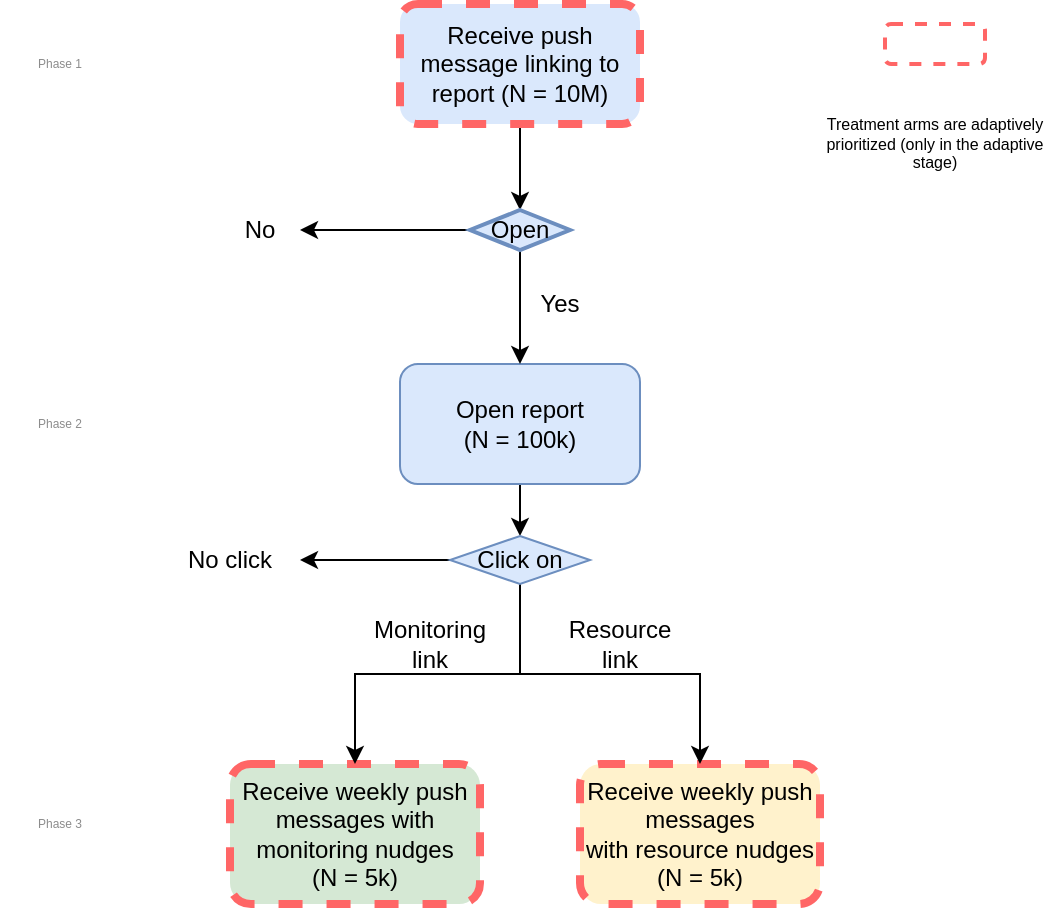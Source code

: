 <mxfile version="13.6.5" type="github">
  <diagram id="wmqv1iFFO38fnpzEHn-s" name="Page-1">
    <mxGraphModel dx="1188" dy="1816" grid="1" gridSize="10" guides="1" tooltips="1" connect="1" arrows="1" fold="1" page="1" pageScale="1" pageWidth="827" pageHeight="1169" math="0" shadow="0">
      <root>
        <mxCell id="0" />
        <mxCell id="1" parent="0" />
        <mxCell id="JsFcr4rtg8s_-A217rBF-8" style="edgeStyle=orthogonalEdgeStyle;rounded=0;orthogonalLoop=1;jettySize=auto;html=1;exitX=0.5;exitY=1;exitDx=0;exitDy=0;entryX=0.5;entryY=0;entryDx=0;entryDy=0;entryPerimeter=0;" edge="1" parent="1" source="JsFcr4rtg8s_-A217rBF-1" target="JsFcr4rtg8s_-A217rBF-7">
          <mxGeometry relative="1" as="geometry" />
        </mxCell>
        <mxCell id="JsFcr4rtg8s_-A217rBF-1" value="Receive push message linking to report (N = 10M)" style="rounded=1;whiteSpace=wrap;html=1;fillColor=#dae8fc;dashed=1;strokeColor=#FF6666;strokeWidth=4;" vertex="1" parent="1">
          <mxGeometry x="340" y="-870" width="120" height="60" as="geometry" />
        </mxCell>
        <mxCell id="JsFcr4rtg8s_-A217rBF-15" style="edgeStyle=orthogonalEdgeStyle;rounded=0;orthogonalLoop=1;jettySize=auto;html=1;exitX=0.5;exitY=1;exitDx=0;exitDy=0;entryX=0.5;entryY=0;entryDx=0;entryDy=0;" edge="1" parent="1" source="JsFcr4rtg8s_-A217rBF-2" target="JsFcr4rtg8s_-A217rBF-14">
          <mxGeometry relative="1" as="geometry" />
        </mxCell>
        <mxCell id="JsFcr4rtg8s_-A217rBF-2" value="Open report&lt;br&gt;(N = 100k)" style="rounded=1;whiteSpace=wrap;html=1;fillColor=#dae8fc;strokeColor=#6c8ebf;" vertex="1" parent="1">
          <mxGeometry x="340" y="-690" width="120" height="60" as="geometry" />
        </mxCell>
        <mxCell id="JsFcr4rtg8s_-A217rBF-3" value="Receive weekly push messages with monitoring nudges &lt;br&gt;(N = 5k)" style="rounded=1;whiteSpace=wrap;html=1;fillColor=#d5e8d4;strokeColor=#FF6666;dashed=1;strokeWidth=4;" vertex="1" parent="1">
          <mxGeometry x="255" y="-490" width="125" height="70" as="geometry" />
        </mxCell>
        <mxCell id="JsFcr4rtg8s_-A217rBF-10" style="edgeStyle=orthogonalEdgeStyle;rounded=0;orthogonalLoop=1;jettySize=auto;html=1;exitX=0;exitY=0.5;exitDx=0;exitDy=0;exitPerimeter=0;" edge="1" parent="1" source="JsFcr4rtg8s_-A217rBF-7" target="JsFcr4rtg8s_-A217rBF-11">
          <mxGeometry relative="1" as="geometry">
            <mxPoint x="240" y="-736.952" as="targetPoint" />
          </mxGeometry>
        </mxCell>
        <mxCell id="JsFcr4rtg8s_-A217rBF-24" style="edgeStyle=orthogonalEdgeStyle;rounded=0;orthogonalLoop=1;jettySize=auto;html=1;exitX=0.5;exitY=1;exitDx=0;exitDy=0;exitPerimeter=0;" edge="1" parent="1" source="JsFcr4rtg8s_-A217rBF-7" target="JsFcr4rtg8s_-A217rBF-2">
          <mxGeometry relative="1" as="geometry" />
        </mxCell>
        <mxCell id="JsFcr4rtg8s_-A217rBF-7" value="Open" style="strokeWidth=2;html=1;shape=mxgraph.flowchart.decision;whiteSpace=wrap;fillColor=#dae8fc;strokeColor=#6c8ebf;" vertex="1" parent="1">
          <mxGeometry x="375" y="-767" width="50" height="20" as="geometry" />
        </mxCell>
        <mxCell id="JsFcr4rtg8s_-A217rBF-11" value="No" style="text;html=1;strokeColor=none;fillColor=none;align=center;verticalAlign=middle;whiteSpace=wrap;rounded=0;" vertex="1" parent="1">
          <mxGeometry x="250" y="-767.002" width="40" height="20" as="geometry" />
        </mxCell>
        <mxCell id="JsFcr4rtg8s_-A217rBF-12" value="Yes" style="text;html=1;strokeColor=none;fillColor=none;align=center;verticalAlign=middle;whiteSpace=wrap;rounded=0;" vertex="1" parent="1">
          <mxGeometry x="400" y="-730" width="40" height="20" as="geometry" />
        </mxCell>
        <mxCell id="JsFcr4rtg8s_-A217rBF-13" value="Receive weekly push messages&lt;br&gt;with resource nudges&lt;br&gt;(N = 5k)" style="rounded=1;whiteSpace=wrap;html=1;fillColor=#fff2cc;strokeColor=#FF6666;dashed=1;strokeWidth=4;" vertex="1" parent="1">
          <mxGeometry x="430" y="-490" width="120" height="70" as="geometry" />
        </mxCell>
        <mxCell id="JsFcr4rtg8s_-A217rBF-16" style="edgeStyle=orthogonalEdgeStyle;rounded=0;orthogonalLoop=1;jettySize=auto;html=1;exitX=0.5;exitY=1;exitDx=0;exitDy=0;entryX=0.5;entryY=0;entryDx=0;entryDy=0;" edge="1" parent="1" source="JsFcr4rtg8s_-A217rBF-14" target="JsFcr4rtg8s_-A217rBF-3">
          <mxGeometry relative="1" as="geometry" />
        </mxCell>
        <mxCell id="JsFcr4rtg8s_-A217rBF-18" style="edgeStyle=orthogonalEdgeStyle;rounded=0;orthogonalLoop=1;jettySize=auto;html=1;exitX=0.5;exitY=1;exitDx=0;exitDy=0;entryX=0.5;entryY=0;entryDx=0;entryDy=0;" edge="1" parent="1" source="JsFcr4rtg8s_-A217rBF-14" target="JsFcr4rtg8s_-A217rBF-13">
          <mxGeometry relative="1" as="geometry" />
        </mxCell>
        <mxCell id="JsFcr4rtg8s_-A217rBF-26" style="edgeStyle=orthogonalEdgeStyle;rounded=0;orthogonalLoop=1;jettySize=auto;html=1;exitX=0;exitY=0.5;exitDx=0;exitDy=0;entryX=1;entryY=0.5;entryDx=0;entryDy=0;" edge="1" parent="1" source="JsFcr4rtg8s_-A217rBF-14" target="JsFcr4rtg8s_-A217rBF-21">
          <mxGeometry relative="1" as="geometry" />
        </mxCell>
        <mxCell id="JsFcr4rtg8s_-A217rBF-14" value="Click on" style="rhombus;whiteSpace=wrap;html=1;fillColor=#dae8fc;strokeColor=#6c8ebf;" vertex="1" parent="1">
          <mxGeometry x="365" y="-604" width="70" height="24" as="geometry" />
        </mxCell>
        <mxCell id="JsFcr4rtg8s_-A217rBF-17" value="Monitoring link" style="text;html=1;strokeColor=none;fillColor=none;align=center;verticalAlign=middle;whiteSpace=wrap;rounded=0;" vertex="1" parent="1">
          <mxGeometry x="335" y="-560" width="40" height="20" as="geometry" />
        </mxCell>
        <mxCell id="JsFcr4rtg8s_-A217rBF-19" value="Resource link" style="text;html=1;strokeColor=none;fillColor=none;align=center;verticalAlign=middle;whiteSpace=wrap;rounded=0;" vertex="1" parent="1">
          <mxGeometry x="430" y="-560" width="40" height="20" as="geometry" />
        </mxCell>
        <mxCell id="JsFcr4rtg8s_-A217rBF-21" value="No click" style="text;html=1;strokeColor=none;fillColor=none;align=center;verticalAlign=middle;whiteSpace=wrap;rounded=0;" vertex="1" parent="1">
          <mxGeometry x="220" y="-602" width="70" height="20" as="geometry" />
        </mxCell>
        <mxCell id="JsFcr4rtg8s_-A217rBF-27" value="" style="rounded=1;whiteSpace=wrap;html=1;dashed=1;strokeColor=#FF6666;strokeWidth=2;" vertex="1" parent="1">
          <mxGeometry x="582.5" y="-860" width="50" height="20" as="geometry" />
        </mxCell>
        <mxCell id="JsFcr4rtg8s_-A217rBF-28" value="&lt;font style=&quot;font-size: 8px&quot;&gt;Treatment arms are adaptively prioritized (only in the adaptive stage)&lt;/font&gt;" style="text;html=1;strokeColor=none;fillColor=none;align=center;verticalAlign=middle;whiteSpace=wrap;rounded=0;dashed=1;fontSize=6;" vertex="1" parent="1">
          <mxGeometry x="550" y="-810" width="115" height="20" as="geometry" />
        </mxCell>
        <mxCell id="JsFcr4rtg8s_-A217rBF-31" value="Phase 1" style="text;html=1;strokeColor=none;fillColor=none;align=center;verticalAlign=middle;whiteSpace=wrap;rounded=0;dashed=1;fontSize=6;fontColor=#8C8C8C;" vertex="1" parent="1">
          <mxGeometry x="140" y="-850" width="60" height="20" as="geometry" />
        </mxCell>
        <mxCell id="JsFcr4rtg8s_-A217rBF-32" value="Phase 2" style="text;html=1;strokeColor=none;fillColor=none;align=center;verticalAlign=middle;whiteSpace=wrap;rounded=0;dashed=1;fontSize=6;fontColor=#8C8C8C;" vertex="1" parent="1">
          <mxGeometry x="140" y="-670" width="60" height="20" as="geometry" />
        </mxCell>
        <mxCell id="JsFcr4rtg8s_-A217rBF-33" value="Phase 3" style="text;html=1;strokeColor=none;fillColor=none;align=center;verticalAlign=middle;whiteSpace=wrap;rounded=0;dashed=1;fontSize=6;fontColor=#8C8C8C;" vertex="1" parent="1">
          <mxGeometry x="140" y="-470" width="60" height="20" as="geometry" />
        </mxCell>
      </root>
    </mxGraphModel>
  </diagram>
</mxfile>

